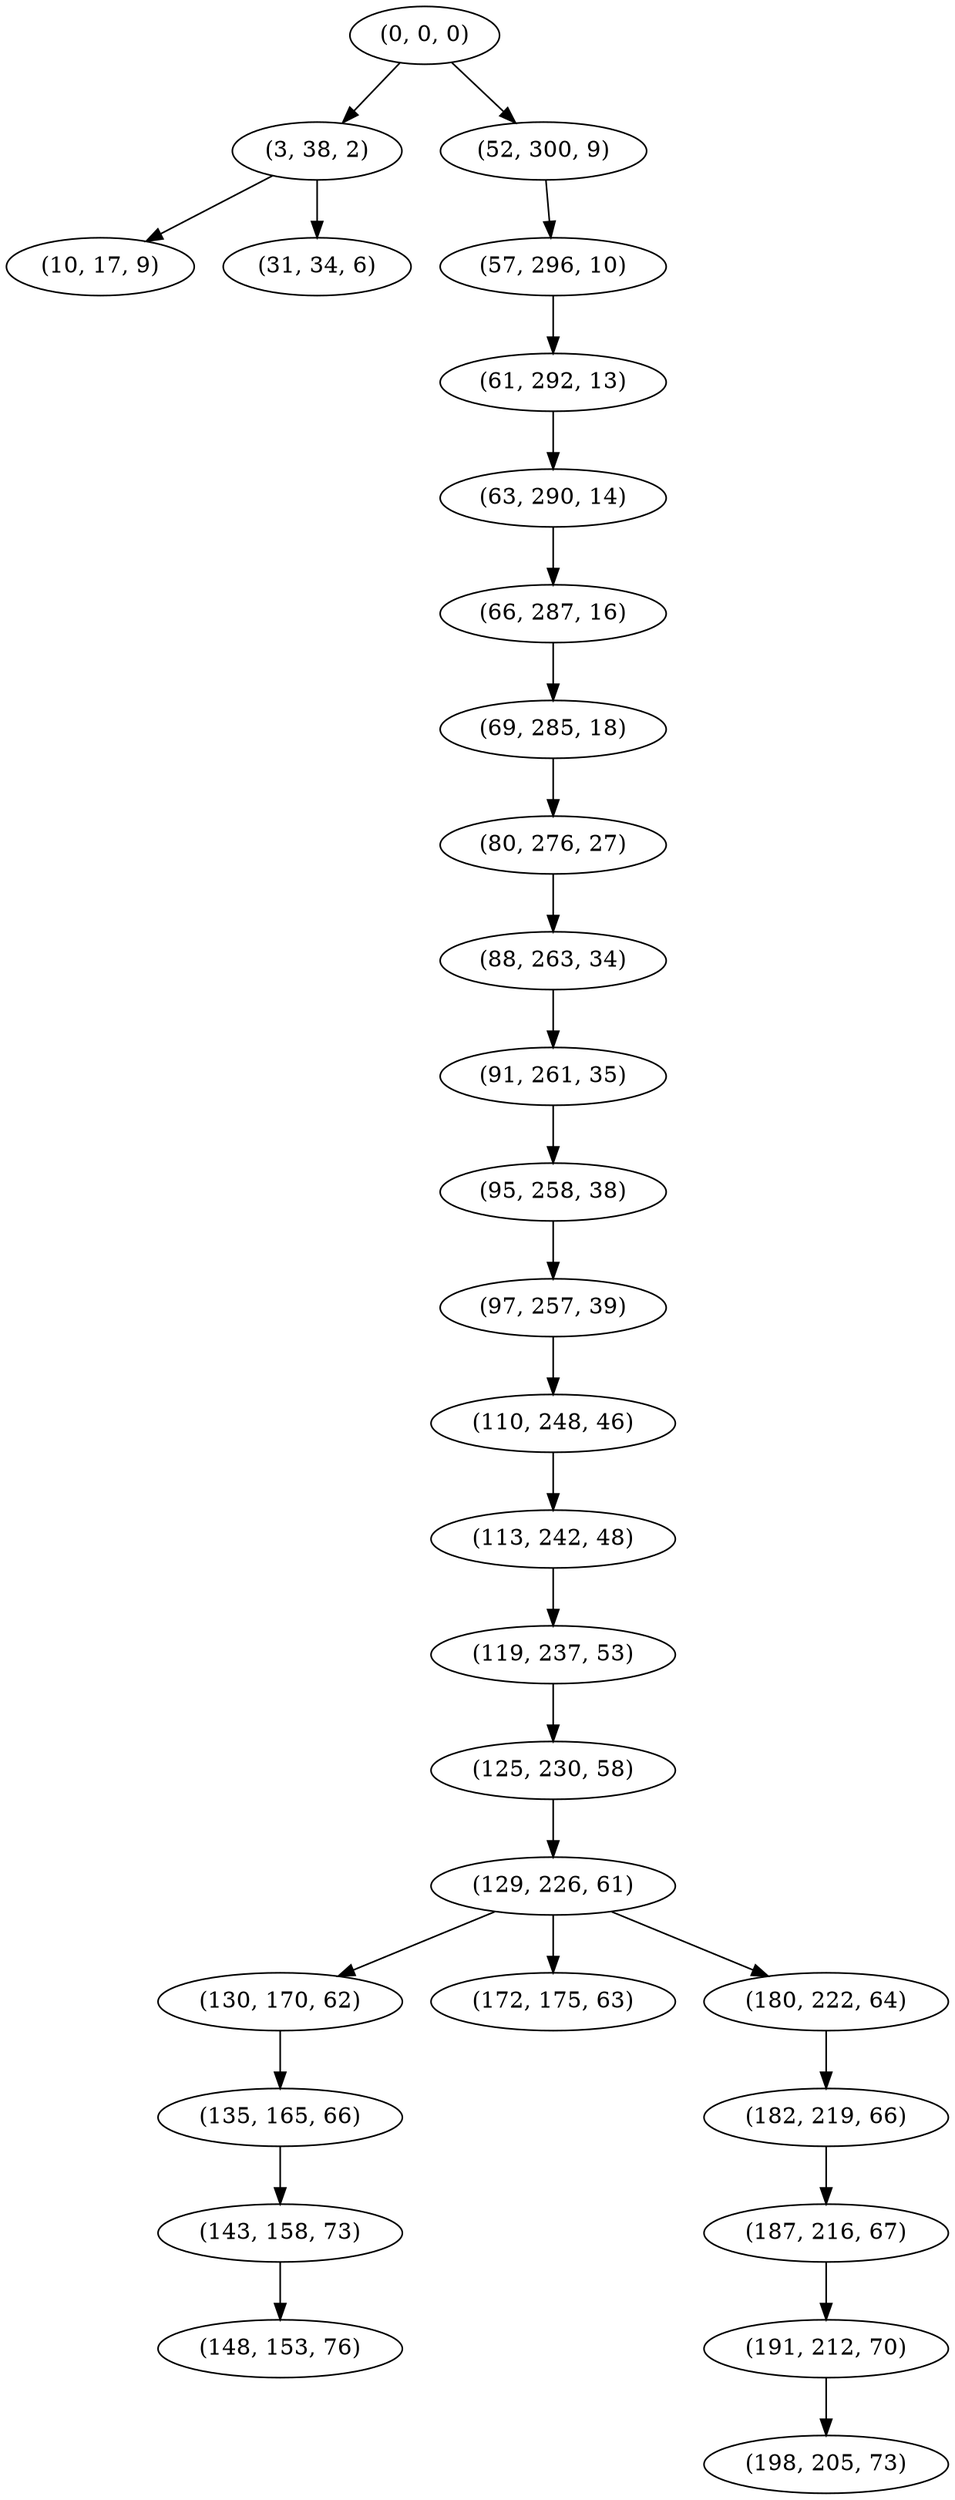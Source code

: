 digraph tree {
    "(0, 0, 0)";
    "(3, 38, 2)";
    "(10, 17, 9)";
    "(31, 34, 6)";
    "(52, 300, 9)";
    "(57, 296, 10)";
    "(61, 292, 13)";
    "(63, 290, 14)";
    "(66, 287, 16)";
    "(69, 285, 18)";
    "(80, 276, 27)";
    "(88, 263, 34)";
    "(91, 261, 35)";
    "(95, 258, 38)";
    "(97, 257, 39)";
    "(110, 248, 46)";
    "(113, 242, 48)";
    "(119, 237, 53)";
    "(125, 230, 58)";
    "(129, 226, 61)";
    "(130, 170, 62)";
    "(135, 165, 66)";
    "(143, 158, 73)";
    "(148, 153, 76)";
    "(172, 175, 63)";
    "(180, 222, 64)";
    "(182, 219, 66)";
    "(187, 216, 67)";
    "(191, 212, 70)";
    "(198, 205, 73)";
    "(0, 0, 0)" -> "(3, 38, 2)";
    "(0, 0, 0)" -> "(52, 300, 9)";
    "(3, 38, 2)" -> "(10, 17, 9)";
    "(3, 38, 2)" -> "(31, 34, 6)";
    "(52, 300, 9)" -> "(57, 296, 10)";
    "(57, 296, 10)" -> "(61, 292, 13)";
    "(61, 292, 13)" -> "(63, 290, 14)";
    "(63, 290, 14)" -> "(66, 287, 16)";
    "(66, 287, 16)" -> "(69, 285, 18)";
    "(69, 285, 18)" -> "(80, 276, 27)";
    "(80, 276, 27)" -> "(88, 263, 34)";
    "(88, 263, 34)" -> "(91, 261, 35)";
    "(91, 261, 35)" -> "(95, 258, 38)";
    "(95, 258, 38)" -> "(97, 257, 39)";
    "(97, 257, 39)" -> "(110, 248, 46)";
    "(110, 248, 46)" -> "(113, 242, 48)";
    "(113, 242, 48)" -> "(119, 237, 53)";
    "(119, 237, 53)" -> "(125, 230, 58)";
    "(125, 230, 58)" -> "(129, 226, 61)";
    "(129, 226, 61)" -> "(130, 170, 62)";
    "(129, 226, 61)" -> "(172, 175, 63)";
    "(129, 226, 61)" -> "(180, 222, 64)";
    "(130, 170, 62)" -> "(135, 165, 66)";
    "(135, 165, 66)" -> "(143, 158, 73)";
    "(143, 158, 73)" -> "(148, 153, 76)";
    "(180, 222, 64)" -> "(182, 219, 66)";
    "(182, 219, 66)" -> "(187, 216, 67)";
    "(187, 216, 67)" -> "(191, 212, 70)";
    "(191, 212, 70)" -> "(198, 205, 73)";
}
